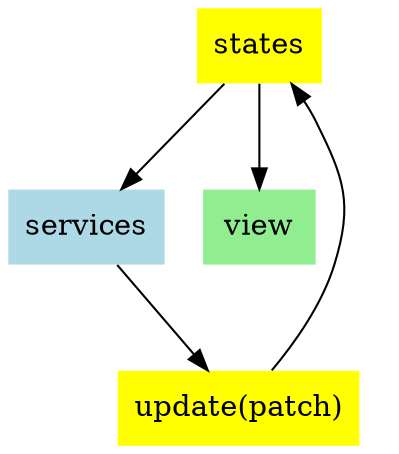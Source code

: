 digraph meiosisdocs {
  states [shape="none", style="filled", fillcolor="yellow", label="states"]
  services [shape="none", style="filled", fillcolor="lightblue", label="services"]
  update [shape="none", style="filled", fillcolor="yellow", label="update(patch)"]
  view [shape="none", style="filled", fillcolor="lightgreen", label="view"]

  states -> services -> update -> states -> view [label="     "]
}
